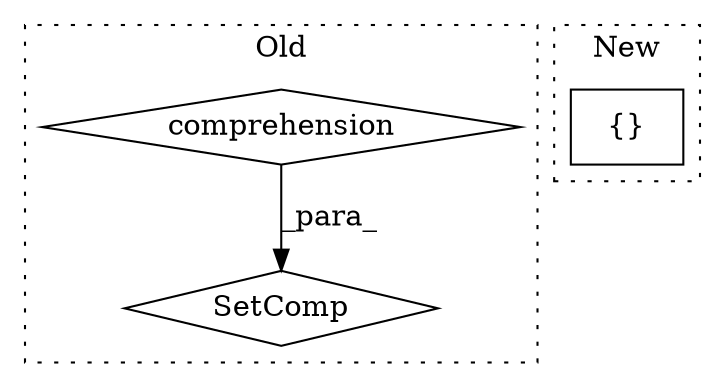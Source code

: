 digraph G {
subgraph cluster0 {
1 [label="SetComp" a="69" s="1735" l="149" shape="diamond"];
3 [label="comprehension" a="45" s="1810" l="3" shape="diamond"];
label = "Old";
style="dotted";
}
subgraph cluster1 {
2 [label="{}" a="95" s="1924,2060" l="18,14" shape="box"];
label = "New";
style="dotted";
}
3 -> 1 [label="_para_"];
}